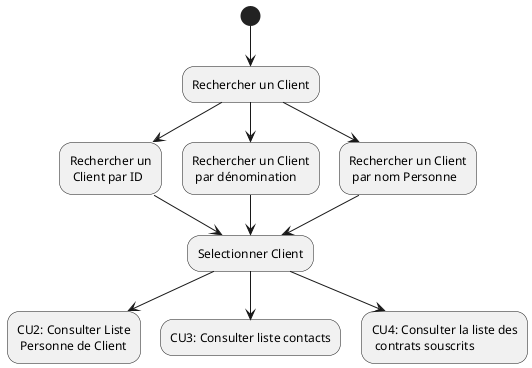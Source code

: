 @startuml
(*)  --> "Rechercher un Client"
"Rechercher un Client" --> "Rechercher un\n Client par ID"
"Rechercher un Client" --> "Rechercher un Client\n par dénomination"
"Rechercher un Client" --> "Rechercher un Client\n par nom Personne"

"Rechercher un\n Client par ID" --> "Selectionner Client"
"Rechercher un Client\n par dénomination" --> "Selectionner Client"
"Rechercher un Client\n par nom Personne" --> "Selectionner Client"

"Selectionner Client" --> "CU2: Consulter Liste\n Personne de Client"
"Selectionner Client" --> "CU3: Consulter liste contacts"
"Selectionner Client" --> "CU4: Consulter la liste des\n contrats souscrits"


@enduml